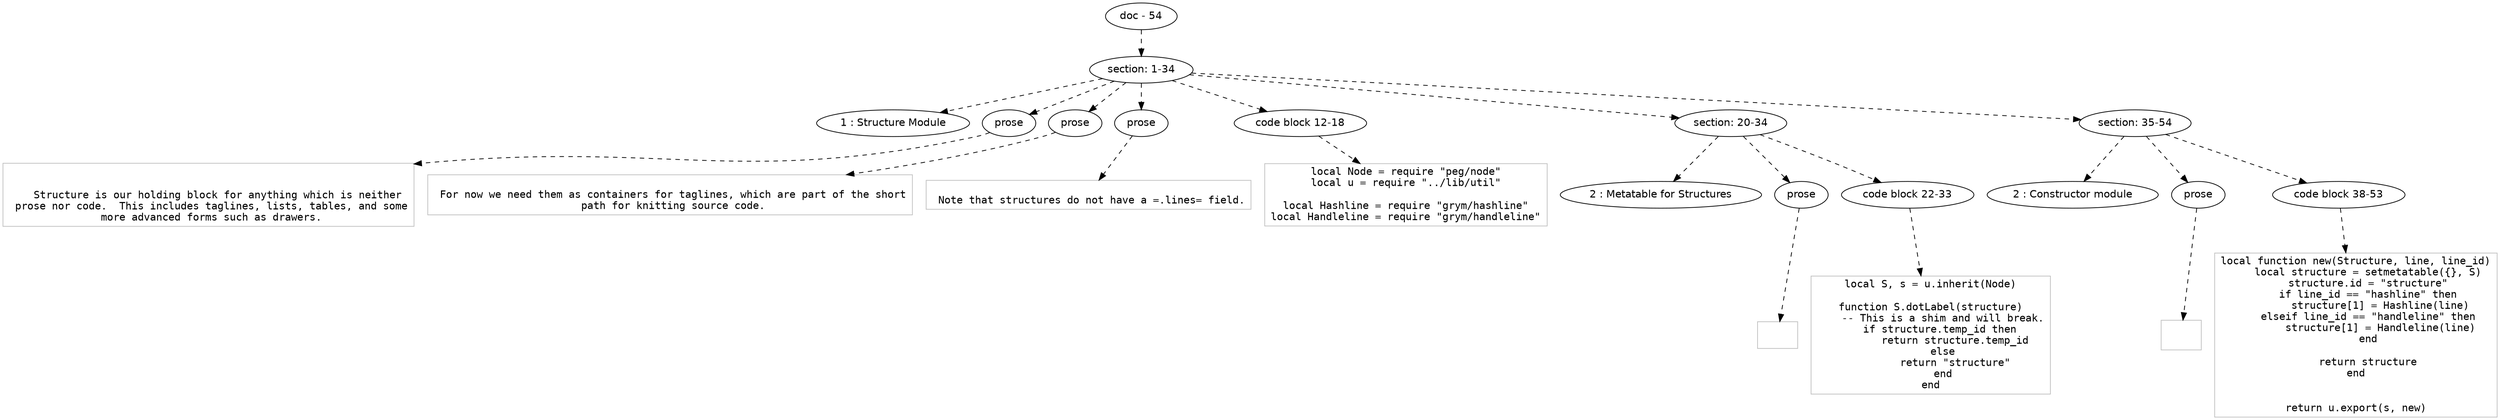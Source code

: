 digraph hierarchy {

node [fontname=Helvetica]
edge [style=dashed]

doc_0 [label="doc - 54"]


doc_0 -> { section_1}
{rank=same; section_1}

section_1 [label="section: 1-34"]


section_1 -> { header_2 prose_3 prose_4 prose_5 codeblock_6 section_7 section_8}
{rank=same; header_2 prose_3 prose_4 prose_5 codeblock_6 section_7 section_8}

header_2 [label="1 : Structure Module"]

prose_3 [label="prose"]

prose_4 [label="prose"]

prose_5 [label="prose"]

codeblock_6 [label="code block 12-18"]

section_7 [label="section: 20-34"]

section_8 [label="section: 35-54"]


prose_3 -> leaf_9
leaf_9  [color=Gray,shape=rectangle,fontname=Inconsolata,label="

   Structure is our holding block for anything which is neither
 prose nor code.  This includes taglines, lists, tables, and some
 more advanced forms such as drawers.
"]
prose_4 -> leaf_10
leaf_10  [color=Gray,shape=rectangle,fontname=Inconsolata,label="
 For now we need them as containers for taglines, which are part of the short
 path for knitting source code.
"]
prose_5 -> leaf_11
leaf_11  [color=Gray,shape=rectangle,fontname=Inconsolata,label="
 Note that structures do not have a =.lines= field.
"]
codeblock_6 -> leaf_12
leaf_12  [color=Gray,shape=rectangle,fontname=Inconsolata,label="local Node = require \"peg/node\"
local u = require \"../lib/util\"

local Hashline = require \"grym/hashline\"
local Handleline = require \"grym/handleline\""]
section_7 -> { header_13 prose_14 codeblock_15}
{rank=same; header_13 prose_14 codeblock_15}

header_13 [label="2 : Metatable for Structures"]

prose_14 [label="prose"]

codeblock_15 [label="code block 22-33"]


prose_14 -> leaf_16
leaf_16  [color=Gray,shape=rectangle,fontname=Inconsolata,label="
"]
codeblock_15 -> leaf_17
leaf_17  [color=Gray,shape=rectangle,fontname=Inconsolata,label="local S, s = u.inherit(Node)

function S.dotLabel(structure)
    -- This is a shim and will break.
    if structure.temp_id then 
        return structure.temp_id
    else
        return \"structure\"
    end
end"]
section_8 -> { header_18 prose_19 codeblock_20}
{rank=same; header_18 prose_19 codeblock_20}

header_18 [label="2 : Constructor module"]

prose_19 [label="prose"]

codeblock_20 [label="code block 38-53"]


prose_19 -> leaf_21
leaf_21  [color=Gray,shape=rectangle,fontname=Inconsolata,label="

"]
codeblock_20 -> leaf_22
leaf_22  [color=Gray,shape=rectangle,fontname=Inconsolata,label="local function new(Structure, line, line_id)
    local structure = setmetatable({}, S)
    structure.id = \"structure\"
    if line_id == \"hashline\" then
        structure[1] = Hashline(line)
    elseif line_id == \"handleline\" then
        structure[1] = Handleline(line)
    end

    return structure
end


return u.export(s, new)"]

}
